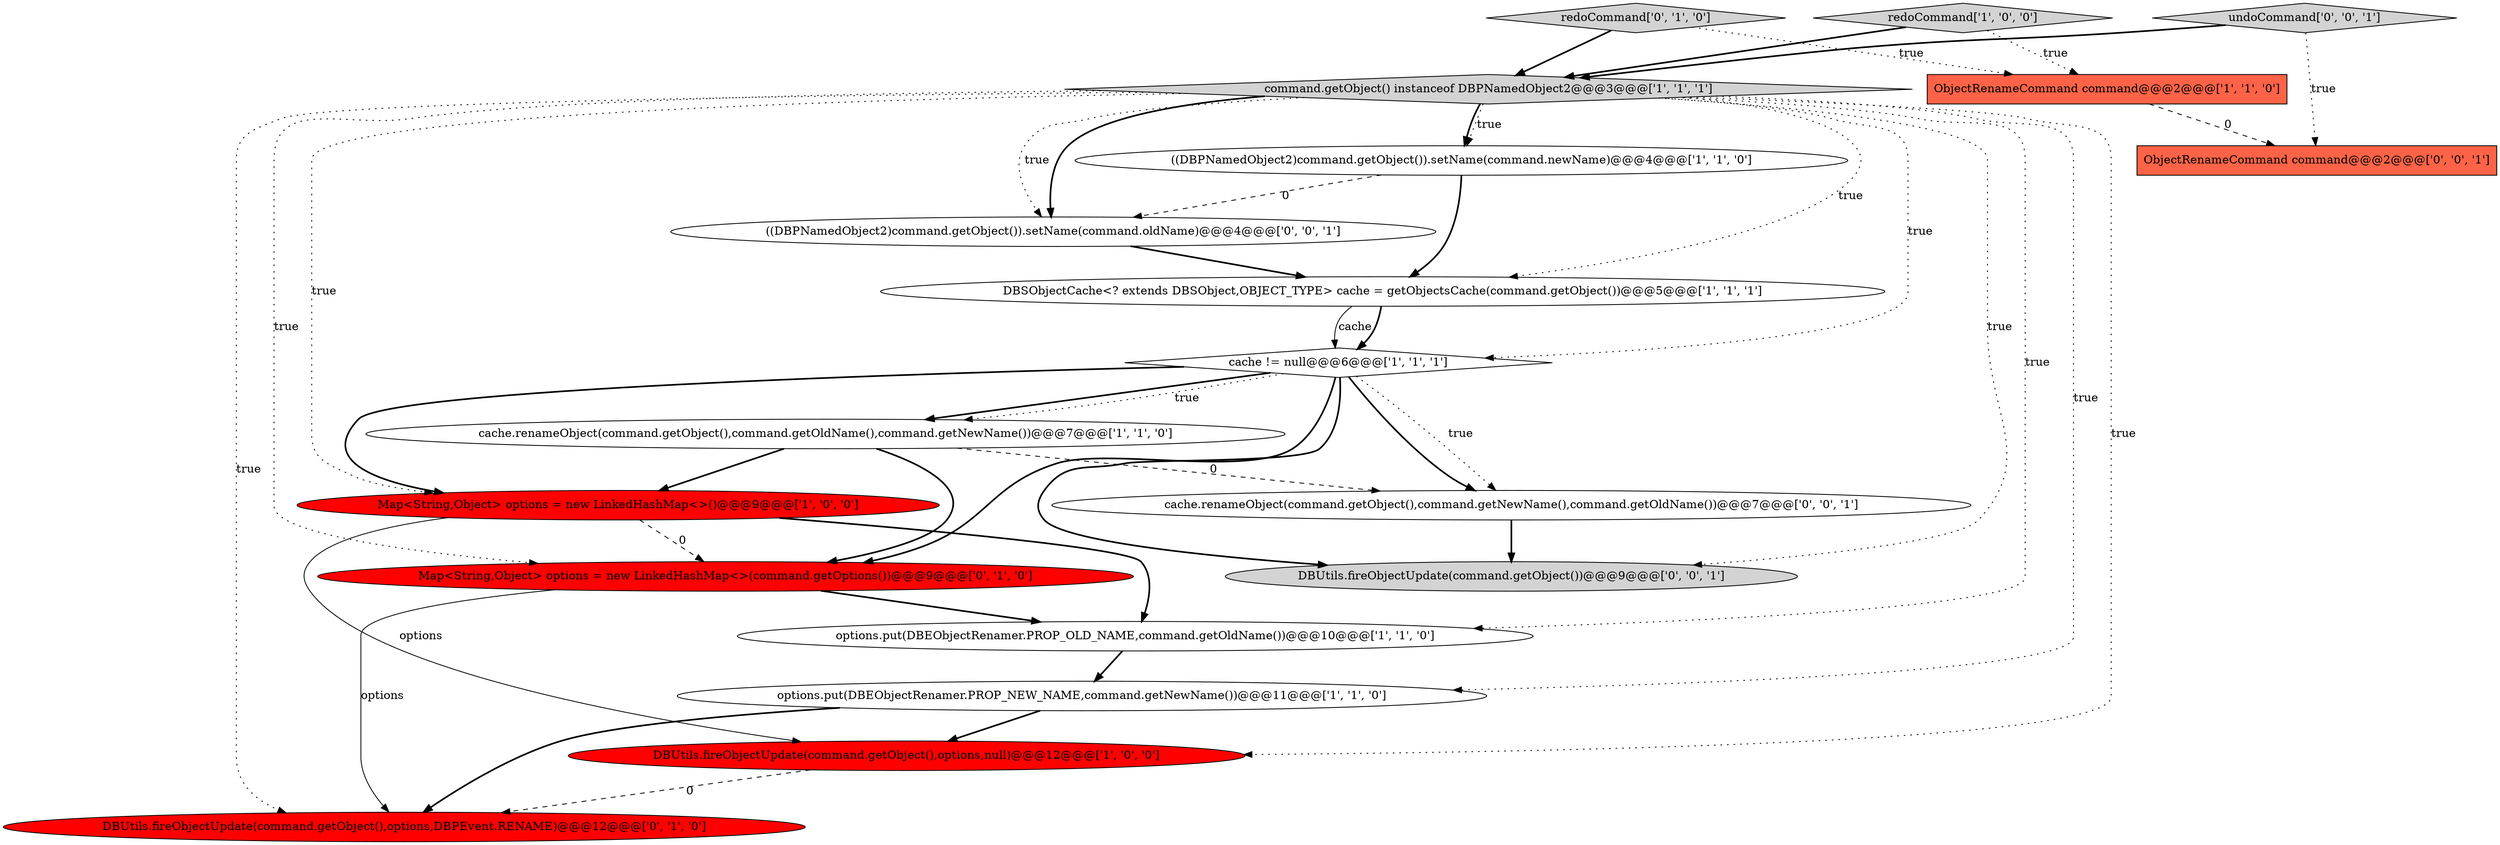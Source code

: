 digraph {
2 [style = filled, label = "cache.renameObject(command.getObject(),command.getOldName(),command.getNewName())@@@7@@@['1', '1', '0']", fillcolor = white, shape = ellipse image = "AAA0AAABBB1BBB"];
3 [style = filled, label = "Map<String,Object> options = new LinkedHashMap<>()@@@9@@@['1', '0', '0']", fillcolor = red, shape = ellipse image = "AAA1AAABBB1BBB"];
9 [style = filled, label = "options.put(DBEObjectRenamer.PROP_NEW_NAME,command.getNewName())@@@11@@@['1', '1', '0']", fillcolor = white, shape = ellipse image = "AAA0AAABBB1BBB"];
11 [style = filled, label = "DBUtils.fireObjectUpdate(command.getObject(),options,DBPEvent.RENAME)@@@12@@@['0', '1', '0']", fillcolor = red, shape = ellipse image = "AAA1AAABBB2BBB"];
16 [style = filled, label = "DBUtils.fireObjectUpdate(command.getObject())@@@9@@@['0', '0', '1']", fillcolor = lightgray, shape = ellipse image = "AAA0AAABBB3BBB"];
13 [style = filled, label = "redoCommand['0', '1', '0']", fillcolor = lightgray, shape = diamond image = "AAA0AAABBB2BBB"];
7 [style = filled, label = "command.getObject() instanceof DBPNamedObject2@@@3@@@['1', '1', '1']", fillcolor = lightgray, shape = diamond image = "AAA0AAABBB1BBB"];
1 [style = filled, label = "DBSObjectCache<? extends DBSObject,OBJECT_TYPE> cache = getObjectsCache(command.getObject())@@@5@@@['1', '1', '1']", fillcolor = white, shape = ellipse image = "AAA0AAABBB1BBB"];
8 [style = filled, label = "((DBPNamedObject2)command.getObject()).setName(command.newName)@@@4@@@['1', '1', '0']", fillcolor = white, shape = ellipse image = "AAA0AAABBB1BBB"];
0 [style = filled, label = "options.put(DBEObjectRenamer.PROP_OLD_NAME,command.getOldName())@@@10@@@['1', '1', '0']", fillcolor = white, shape = ellipse image = "AAA0AAABBB1BBB"];
5 [style = filled, label = "DBUtils.fireObjectUpdate(command.getObject(),options,null)@@@12@@@['1', '0', '0']", fillcolor = red, shape = ellipse image = "AAA1AAABBB1BBB"];
15 [style = filled, label = "cache.renameObject(command.getObject(),command.getNewName(),command.getOldName())@@@7@@@['0', '0', '1']", fillcolor = white, shape = ellipse image = "AAA0AAABBB3BBB"];
12 [style = filled, label = "Map<String,Object> options = new LinkedHashMap<>(command.getOptions())@@@9@@@['0', '1', '0']", fillcolor = red, shape = ellipse image = "AAA1AAABBB2BBB"];
18 [style = filled, label = "ObjectRenameCommand command@@@2@@@['0', '0', '1']", fillcolor = tomato, shape = box image = "AAA0AAABBB3BBB"];
14 [style = filled, label = "((DBPNamedObject2)command.getObject()).setName(command.oldName)@@@4@@@['0', '0', '1']", fillcolor = white, shape = ellipse image = "AAA0AAABBB3BBB"];
10 [style = filled, label = "redoCommand['1', '0', '0']", fillcolor = lightgray, shape = diamond image = "AAA0AAABBB1BBB"];
6 [style = filled, label = "cache != null@@@6@@@['1', '1', '1']", fillcolor = white, shape = diamond image = "AAA0AAABBB1BBB"];
4 [style = filled, label = "ObjectRenameCommand command@@@2@@@['1', '1', '0']", fillcolor = tomato, shape = box image = "AAA0AAABBB1BBB"];
17 [style = filled, label = "undoCommand['0', '0', '1']", fillcolor = lightgray, shape = diamond image = "AAA0AAABBB3BBB"];
4->18 [style = dashed, label="0"];
6->3 [style = bold, label=""];
7->6 [style = dotted, label="true"];
0->9 [style = bold, label=""];
9->11 [style = bold, label=""];
17->18 [style = dotted, label="true"];
2->3 [style = bold, label=""];
7->9 [style = dotted, label="true"];
8->14 [style = dashed, label="0"];
3->5 [style = solid, label="options"];
7->0 [style = dotted, label="true"];
7->8 [style = bold, label=""];
15->16 [style = bold, label=""];
12->0 [style = bold, label=""];
10->7 [style = bold, label=""];
12->11 [style = solid, label="options"];
3->0 [style = bold, label=""];
2->12 [style = bold, label=""];
7->12 [style = dotted, label="true"];
14->1 [style = bold, label=""];
7->5 [style = dotted, label="true"];
6->2 [style = bold, label=""];
7->14 [style = bold, label=""];
6->15 [style = bold, label=""];
17->7 [style = bold, label=""];
8->1 [style = bold, label=""];
2->15 [style = dashed, label="0"];
1->6 [style = solid, label="cache"];
6->2 [style = dotted, label="true"];
1->6 [style = bold, label=""];
3->12 [style = dashed, label="0"];
7->11 [style = dotted, label="true"];
5->11 [style = dashed, label="0"];
7->3 [style = dotted, label="true"];
6->16 [style = bold, label=""];
13->7 [style = bold, label=""];
7->16 [style = dotted, label="true"];
9->5 [style = bold, label=""];
10->4 [style = dotted, label="true"];
7->1 [style = dotted, label="true"];
7->8 [style = dotted, label="true"];
6->12 [style = bold, label=""];
13->4 [style = dotted, label="true"];
6->15 [style = dotted, label="true"];
7->14 [style = dotted, label="true"];
}
